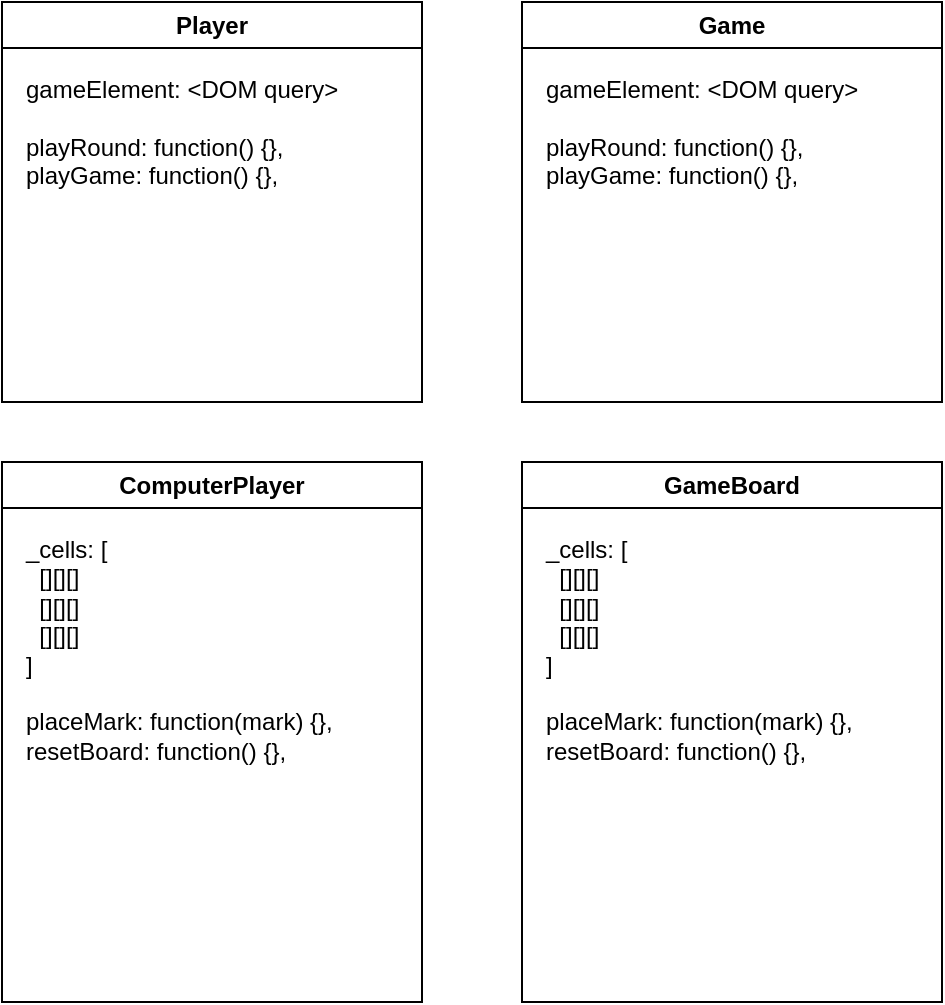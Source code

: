<mxfile version="20.8.13" type="github">
  <diagram name="Page-1" id="5d7acffa-a066-3a61-03fe-96351882024d">
    <mxGraphModel dx="1434" dy="771" grid="1" gridSize="10" guides="1" tooltips="1" connect="1" arrows="1" fold="1" page="1" pageScale="1" pageWidth="1100" pageHeight="850" background="#ffffff" math="0" shadow="0">
      <root>
        <mxCell id="0" />
        <mxCell id="1" parent="0" />
        <mxCell id="NXrp07bVZsFrneDTtaF1-1" value="Game" style="swimlane;whiteSpace=wrap;html=1;" vertex="1" parent="1">
          <mxGeometry x="490" y="120" width="210" height="200" as="geometry">
            <mxRectangle x="50" y="90" width="70" height="30" as="alternateBounds" />
          </mxGeometry>
        </mxCell>
        <mxCell id="NXrp07bVZsFrneDTtaF1-2" value="gameElement: &amp;lt;DOM query&amp;gt;&lt;br&gt;&lt;br&gt;playRound: function() {},&lt;br&gt;playGame: function() {}," style="text;html=1;strokeColor=none;fillColor=none;align=left;verticalAlign=top;whiteSpace=wrap;rounded=0;" vertex="1" parent="NXrp07bVZsFrneDTtaF1-1">
          <mxGeometry x="10" y="30" width="190" height="160" as="geometry" />
        </mxCell>
        <mxCell id="NXrp07bVZsFrneDTtaF1-7" value="GameBoard" style="swimlane;whiteSpace=wrap;html=1;" vertex="1" parent="1">
          <mxGeometry x="490" y="350" width="210" height="270" as="geometry">
            <mxRectangle x="50" y="90" width="70" height="30" as="alternateBounds" />
          </mxGeometry>
        </mxCell>
        <mxCell id="NXrp07bVZsFrneDTtaF1-8" value="_cells: [&lt;br&gt;&lt;div style=&quot;&quot;&gt;&lt;span style=&quot;background-color: initial;&quot;&gt;&amp;nbsp; [][][]&lt;/span&gt;&lt;/div&gt;&lt;div style=&quot;&quot;&gt;&amp;nbsp; [][][]&lt;/div&gt;&lt;div style=&quot;&quot;&gt;&amp;nbsp; [][][]&lt;/div&gt;&lt;div style=&quot;&quot;&gt;&lt;span style=&quot;background-color: initial;&quot;&gt;]&lt;/span&gt;&lt;/div&gt;&lt;div style=&quot;&quot;&gt;&lt;span style=&quot;background-color: initial;&quot;&gt;&lt;br&gt;&lt;/span&gt;&lt;/div&gt;&lt;div style=&quot;&quot;&gt;&lt;span style=&quot;background-color: initial;&quot;&gt;placeMark: function(mark) {},&lt;/span&gt;&lt;/div&gt;&lt;div style=&quot;&quot;&gt;resetBoard: function() {},&lt;/div&gt;" style="text;html=1;strokeColor=none;fillColor=none;align=left;verticalAlign=top;whiteSpace=wrap;rounded=0;" vertex="1" parent="NXrp07bVZsFrneDTtaF1-7">
          <mxGeometry x="10" y="30" width="190" height="230" as="geometry" />
        </mxCell>
        <mxCell id="NXrp07bVZsFrneDTtaF1-12" value="Player" style="swimlane;whiteSpace=wrap;html=1;" vertex="1" parent="1">
          <mxGeometry x="230" y="120" width="210" height="200" as="geometry">
            <mxRectangle x="50" y="90" width="70" height="30" as="alternateBounds" />
          </mxGeometry>
        </mxCell>
        <mxCell id="NXrp07bVZsFrneDTtaF1-13" value="gameElement: &amp;lt;DOM query&amp;gt;&lt;br&gt;&lt;br&gt;playRound: function() {},&lt;br&gt;playGame: function() {}," style="text;html=1;strokeColor=none;fillColor=none;align=left;verticalAlign=top;whiteSpace=wrap;rounded=0;" vertex="1" parent="NXrp07bVZsFrneDTtaF1-12">
          <mxGeometry x="10" y="30" width="190" height="160" as="geometry" />
        </mxCell>
        <mxCell id="NXrp07bVZsFrneDTtaF1-14" value="ComputerPlayer" style="swimlane;whiteSpace=wrap;html=1;" vertex="1" parent="1">
          <mxGeometry x="230" y="350" width="210" height="270" as="geometry">
            <mxRectangle x="50" y="90" width="70" height="30" as="alternateBounds" />
          </mxGeometry>
        </mxCell>
        <mxCell id="NXrp07bVZsFrneDTtaF1-15" value="_cells: [&lt;br&gt;&lt;div style=&quot;&quot;&gt;&lt;span style=&quot;background-color: initial;&quot;&gt;&amp;nbsp; [][][]&lt;/span&gt;&lt;/div&gt;&lt;div style=&quot;&quot;&gt;&amp;nbsp; [][][]&lt;/div&gt;&lt;div style=&quot;&quot;&gt;&amp;nbsp; [][][]&lt;/div&gt;&lt;div style=&quot;&quot;&gt;&lt;span style=&quot;background-color: initial;&quot;&gt;]&lt;/span&gt;&lt;/div&gt;&lt;div style=&quot;&quot;&gt;&lt;span style=&quot;background-color: initial;&quot;&gt;&lt;br&gt;&lt;/span&gt;&lt;/div&gt;&lt;div style=&quot;&quot;&gt;&lt;span style=&quot;background-color: initial;&quot;&gt;placeMark: function(mark) {},&lt;/span&gt;&lt;/div&gt;&lt;div style=&quot;&quot;&gt;resetBoard: function() {},&lt;/div&gt;" style="text;html=1;strokeColor=none;fillColor=none;align=left;verticalAlign=top;whiteSpace=wrap;rounded=0;" vertex="1" parent="NXrp07bVZsFrneDTtaF1-14">
          <mxGeometry x="10" y="30" width="190" height="230" as="geometry" />
        </mxCell>
      </root>
    </mxGraphModel>
  </diagram>
</mxfile>
